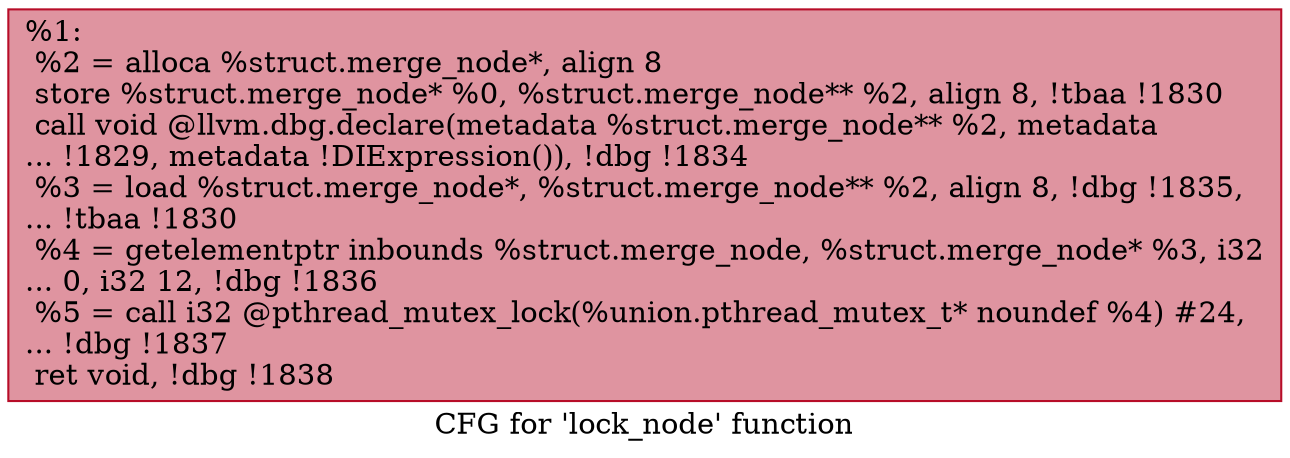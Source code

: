 digraph "CFG for 'lock_node' function" {
	label="CFG for 'lock_node' function";

	Node0x24da450 [shape=record,color="#b70d28ff", style=filled, fillcolor="#b70d2870",label="{%1:\l  %2 = alloca %struct.merge_node*, align 8\l  store %struct.merge_node* %0, %struct.merge_node** %2, align 8, !tbaa !1830\l  call void @llvm.dbg.declare(metadata %struct.merge_node** %2, metadata\l... !1829, metadata !DIExpression()), !dbg !1834\l  %3 = load %struct.merge_node*, %struct.merge_node** %2, align 8, !dbg !1835,\l... !tbaa !1830\l  %4 = getelementptr inbounds %struct.merge_node, %struct.merge_node* %3, i32\l... 0, i32 12, !dbg !1836\l  %5 = call i32 @pthread_mutex_lock(%union.pthread_mutex_t* noundef %4) #24,\l... !dbg !1837\l  ret void, !dbg !1838\l}"];
}
